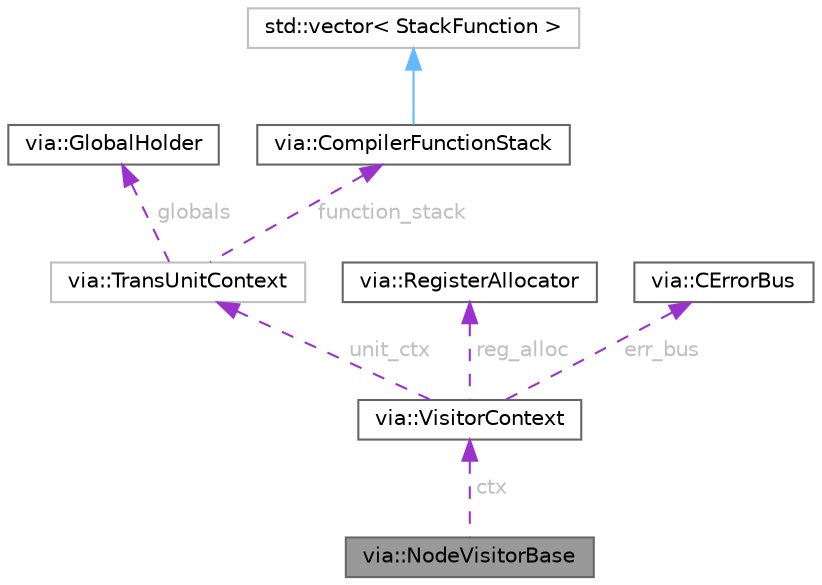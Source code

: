 digraph "via::NodeVisitorBase"
{
 // LATEX_PDF_SIZE
  bgcolor="transparent";
  edge [fontname=Helvetica,fontsize=10,labelfontname=Helvetica,labelfontsize=10];
  node [fontname=Helvetica,fontsize=10,shape=box,height=0.2,width=0.4];
  Node1 [id="Node000001",label="via::NodeVisitorBase",height=0.2,width=0.4,color="gray40", fillcolor="grey60", style="filled", fontcolor="black",tooltip="Abstract base class for all AST visitors. Provides virtual visit methods for every AST node type."];
  Node2 -> Node1 [id="edge1_Node000001_Node000002",dir="back",color="darkorchid3",style="dashed",tooltip=" ",label=" ctx",fontcolor="grey" ];
  Node2 [id="Node000002",label="via::VisitorContext",height=0.2,width=0.4,color="gray40", fillcolor="white", style="filled",URL="$structvia_1_1VisitorContext.html",tooltip="Encapsulates state for visitor objects during AST traversal."];
  Node3 -> Node2 [id="edge2_Node000002_Node000003",dir="back",color="darkorchid3",style="dashed",tooltip=" ",label=" unit_ctx",fontcolor="grey" ];
  Node3 [id="Node000003",label="via::TransUnitContext",height=0.2,width=0.4,color="grey75", fillcolor="white", style="filled",URL="$classvia_1_1TransUnitContext.html",tooltip=" "];
  Node4 -> Node3 [id="edge3_Node000003_Node000004",dir="back",color="darkorchid3",style="dashed",tooltip=" ",label=" globals",fontcolor="grey" ];
  Node4 [id="Node000004",label="via::GlobalHolder",height=0.2,width=0.4,color="gray40", fillcolor="white", style="filled",URL="$classvia_1_1GlobalHolder.html",tooltip="Contains globals."];
  Node5 -> Node3 [id="edge4_Node000003_Node000005",dir="back",color="darkorchid3",style="dashed",tooltip=" ",label=" function_stack",fontcolor="grey" ];
  Node5 [id="Node000005",label="via::CompilerFunctionStack",height=0.2,width=0.4,color="gray40", fillcolor="white", style="filled",URL="$classvia_1_1CompilerFunctionStack.html",tooltip="Stack of active functions used during compilation."];
  Node6 -> Node5 [id="edge5_Node000005_Node000006",dir="back",color="steelblue1",style="solid",tooltip=" "];
  Node6 [id="Node000006",label="std::vector\< StackFunction \>",height=0.2,width=0.4,color="grey75", fillcolor="white", style="filled",tooltip=" "];
  Node7 -> Node2 [id="edge6_Node000002_Node000007",dir="back",color="darkorchid3",style="dashed",tooltip=" ",label=" reg_alloc",fontcolor="grey" ];
  Node7 [id="Node000007",label="via::RegisterAllocator",height=0.2,width=0.4,color="gray40", fillcolor="white", style="filled",URL="$classvia_1_1RegisterAllocator.html",tooltip="Handles compile-time register allocation and deallocation."];
  Node8 -> Node2 [id="edge7_Node000002_Node000008",dir="back",color="darkorchid3",style="dashed",tooltip=" ",label=" err_bus",fontcolor="grey" ];
  Node8 [id="Node000008",label="via::CErrorBus",height=0.2,width=0.4,color="gray40", fillcolor="white", style="filled",URL="$classvia_1_1CErrorBus.html",tooltip=" "];
}
